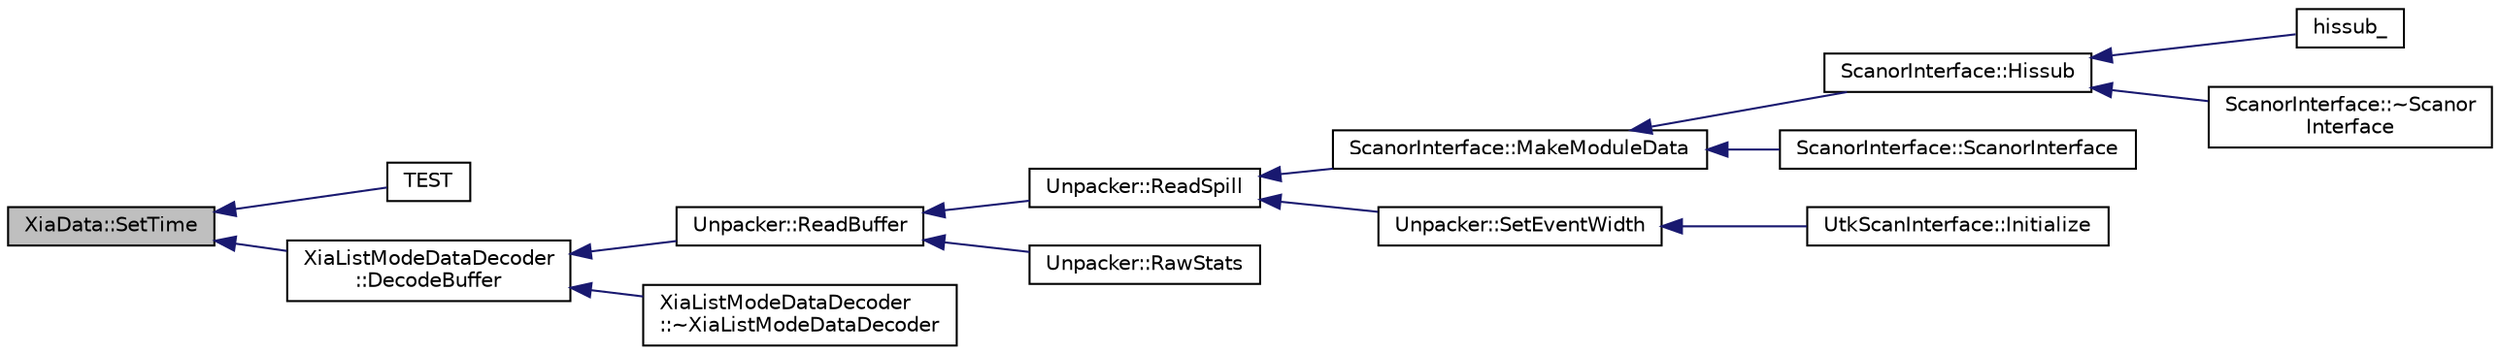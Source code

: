 digraph "XiaData::SetTime"
{
  edge [fontname="Helvetica",fontsize="10",labelfontname="Helvetica",labelfontsize="10"];
  node [fontname="Helvetica",fontsize="10",shape=record];
  rankdir="LR";
  Node1 [label="XiaData::SetTime",height=0.2,width=0.4,color="black", fillcolor="grey75", style="filled", fontcolor="black"];
  Node1 -> Node2 [dir="back",color="midnightblue",fontsize="10",style="solid",fontname="Helvetica"];
  Node2 [label="TEST",height=0.2,width=0.4,color="black", fillcolor="white", style="filled",URL="$da/de2/unittest-_xia_data_8cpp.html#a3cc9d081f6d83b7bead7174bad9b6acc",tooltip="This will test that the Time for the rhs is greater than the lhs. "];
  Node1 -> Node3 [dir="back",color="midnightblue",fontsize="10",style="solid",fontname="Helvetica"];
  Node3 [label="XiaListModeDataDecoder\l::DecodeBuffer",height=0.2,width=0.4,color="black", fillcolor="white", style="filled",URL="$df/dea/class_xia_list_mode_data_decoder.html#a8aef1de2d68f3e04678c171650dbfc48"];
  Node3 -> Node4 [dir="back",color="midnightblue",fontsize="10",style="solid",fontname="Helvetica"];
  Node4 [label="Unpacker::ReadBuffer",height=0.2,width=0.4,color="black", fillcolor="white", style="filled",URL="$d2/de8/class_unpacker.html#a9aa457a02e9889f56db2465af609bdf4"];
  Node4 -> Node5 [dir="back",color="midnightblue",fontsize="10",style="solid",fontname="Helvetica"];
  Node5 [label="Unpacker::ReadSpill",height=0.2,width=0.4,color="black", fillcolor="white", style="filled",URL="$d2/de8/class_unpacker.html#a0924b471bf4cb54b70118b314c39b70b"];
  Node5 -> Node6 [dir="back",color="midnightblue",fontsize="10",style="solid",fontname="Helvetica"];
  Node6 [label="ScanorInterface::MakeModuleData",height=0.2,width=0.4,color="black", fillcolor="white", style="filled",URL="$de/dfa/class_scanor_interface.html#ae4507711417daa37e55f278b9c486a54",tooltip="inserts a delimiter in between individual module data and at end of buffer. Data is then passed to hi..."];
  Node6 -> Node7 [dir="back",color="midnightblue",fontsize="10",style="solid",fontname="Helvetica"];
  Node7 [label="ScanorInterface::Hissub",height=0.2,width=0.4,color="black", fillcolor="white", style="filled",URL="$de/dfa/class_scanor_interface.html#abc2883ce3cd0783d422bbd8251a7e644"];
  Node7 -> Node8 [dir="back",color="midnightblue",fontsize="10",style="solid",fontname="Helvetica"];
  Node8 [label="hissub_",height=0.2,width=0.4,color="black", fillcolor="white", style="filled",URL="$d6/db4/_scanor_8cpp.html#a4c73088139b20f913c3f554cfaa1c6a5",tooltip="interface between scan and C++ "];
  Node7 -> Node9 [dir="back",color="midnightblue",fontsize="10",style="solid",fontname="Helvetica"];
  Node9 [label="ScanorInterface::~Scanor\lInterface",height=0.2,width=0.4,color="black", fillcolor="white", style="filled",URL="$de/dfa/class_scanor_interface.html#afedd786e14ed9ad6d8567581439b7192"];
  Node6 -> Node10 [dir="back",color="midnightblue",fontsize="10",style="solid",fontname="Helvetica"];
  Node10 [label="ScanorInterface::ScanorInterface",height=0.2,width=0.4,color="black", fillcolor="white", style="filled",URL="$de/dfa/class_scanor_interface.html#a0d14caf29f24f3e7255d144bb15d6bee"];
  Node5 -> Node11 [dir="back",color="midnightblue",fontsize="10",style="solid",fontname="Helvetica"];
  Node11 [label="Unpacker::SetEventWidth",height=0.2,width=0.4,color="black", fillcolor="white", style="filled",URL="$d2/de8/class_unpacker.html#abff5c3f29a4a9cfd8f093f1d664940be",tooltip="Set the width of events in pixie16 clock ticks. "];
  Node11 -> Node12 [dir="back",color="midnightblue",fontsize="10",style="solid",fontname="Helvetica"];
  Node12 [label="UtkScanInterface::Initialize",height=0.2,width=0.4,color="black", fillcolor="white", style="filled",URL="$db/d6c/class_utk_scan_interface.html#a97f114b210931247250458851cead748"];
  Node4 -> Node13 [dir="back",color="midnightblue",fontsize="10",style="solid",fontname="Helvetica"];
  Node13 [label="Unpacker::RawStats",height=0.2,width=0.4,color="black", fillcolor="white", style="filled",URL="$d2/de8/class_unpacker.html#a3646dbc1816214fa9518d389683cb3b0"];
  Node3 -> Node14 [dir="back",color="midnightblue",fontsize="10",style="solid",fontname="Helvetica"];
  Node14 [label="XiaListModeDataDecoder\l::~XiaListModeDataDecoder",height=0.2,width=0.4,color="black", fillcolor="white", style="filled",URL="$df/dea/class_xia_list_mode_data_decoder.html#a31629a35b4ce7c55e85aec7d8119d281",tooltip="Default destructor. "];
}
